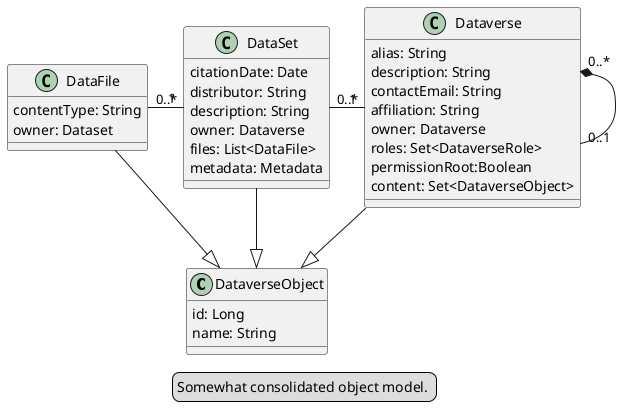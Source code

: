 @startuml

class DataverseObject {
	id: Long
	name: String
}

class Dataverse {
	alias: String
	description: String
	contactEmail: String
	affiliation: String
	owner: Dataverse
	roles: Set<DataverseRole>
	permissionRoot:Boolean
	content: Set<DataverseObject>
}

class DataSet {
	citationDate: Date
	distributor: String
	description: String
	owner: Dataverse
	files: List<DataFile>
	metadata: Metadata
}

class DataFile {
	contentType: String
	owner: Dataset
}

Dataverse --|> DataverseObject
DataSet --|> DataverseObject
DataFile --|> DataverseObject
Dataverse "0..*" *- "0..1" Dataverse 
DataSet "0..*" - "1" Dataverse
DataFile "0..*" - "1" DataSet


legend center
	Somewhat consolidated object model. 
endlegend

@enduml
